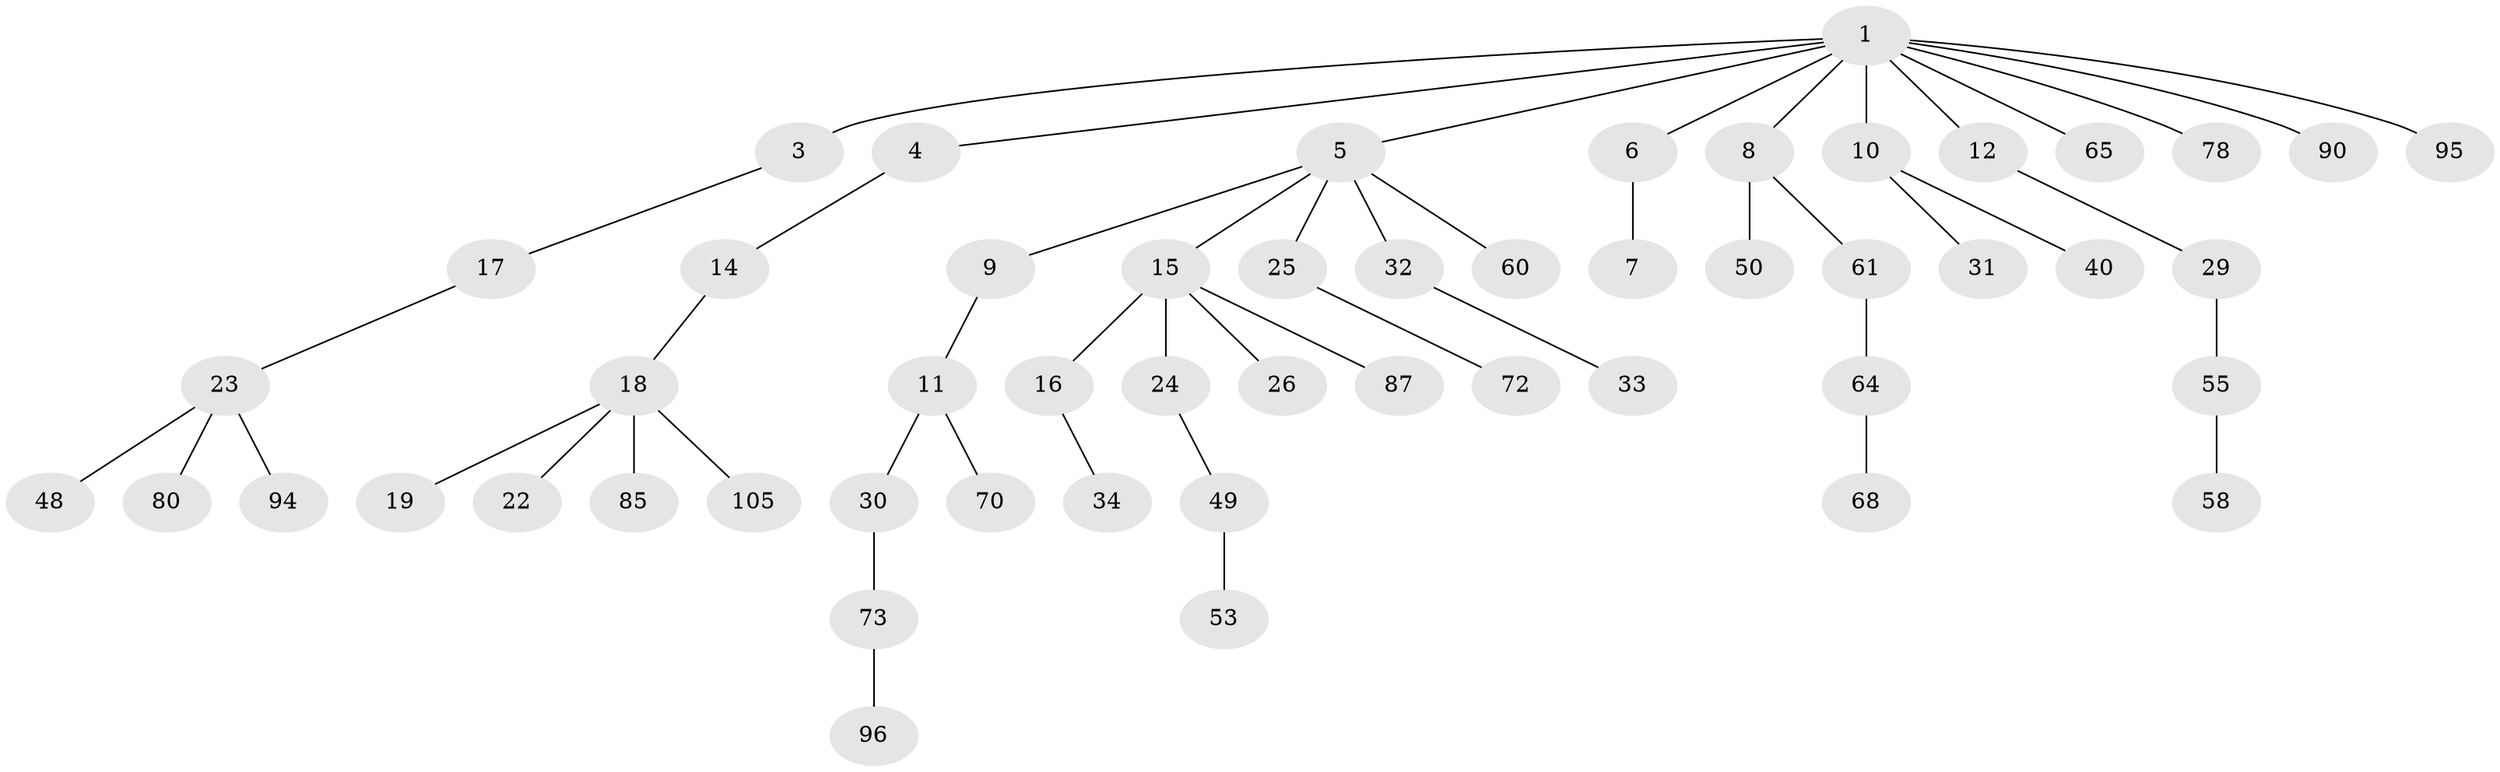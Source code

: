 // original degree distribution, {6: 0.01904761904761905, 7: 0.009523809523809525, 2: 0.3523809523809524, 4: 0.05714285714285714, 3: 0.09523809523809523, 5: 0.02857142857142857, 1: 0.4380952380952381}
// Generated by graph-tools (version 1.1) at 2025/15/03/09/25 04:15:37]
// undirected, 52 vertices, 51 edges
graph export_dot {
graph [start="1"]
  node [color=gray90,style=filled];
  1 [super="+2"];
  3;
  4;
  5 [super="+102+13"];
  6;
  7 [super="+37"];
  8 [super="+28"];
  9;
  10 [super="+21"];
  11 [super="+45+41+69+62"];
  12;
  14;
  15;
  16;
  17 [super="+82+39"];
  18 [super="+27"];
  19;
  22 [super="+46"];
  23;
  24 [super="+38"];
  25 [super="+42+44"];
  26 [super="+77+86+52"];
  29 [super="+51"];
  30 [super="+74+43"];
  31 [super="+35"];
  32;
  33 [super="+91"];
  34 [super="+66"];
  40 [super="+47+56+54"];
  48;
  49 [super="+98"];
  50 [super="+59"];
  53;
  55;
  58 [super="+101"];
  60 [super="+104+89+76"];
  61;
  64 [super="+83"];
  65;
  68;
  70;
  72;
  73;
  78 [super="+88"];
  80;
  85;
  87;
  90;
  94;
  95;
  96;
  105;
  1 -- 3;
  1 -- 5;
  1 -- 6;
  1 -- 65;
  1 -- 95;
  1 -- 4;
  1 -- 90;
  1 -- 8;
  1 -- 10;
  1 -- 12;
  1 -- 78;
  3 -- 17;
  4 -- 14;
  5 -- 9;
  5 -- 32;
  5 -- 25;
  5 -- 60;
  5 -- 15;
  6 -- 7;
  8 -- 61;
  8 -- 50;
  9 -- 11;
  10 -- 40;
  10 -- 31;
  11 -- 30;
  11 -- 70;
  12 -- 29;
  14 -- 18;
  15 -- 16;
  15 -- 24;
  15 -- 26;
  15 -- 87;
  16 -- 34;
  17 -- 23;
  18 -- 19;
  18 -- 22;
  18 -- 105;
  18 -- 85;
  23 -- 48;
  23 -- 80;
  23 -- 94;
  24 -- 49;
  25 -- 72;
  29 -- 55;
  30 -- 73;
  32 -- 33;
  49 -- 53;
  55 -- 58;
  61 -- 64;
  64 -- 68;
  73 -- 96;
}
